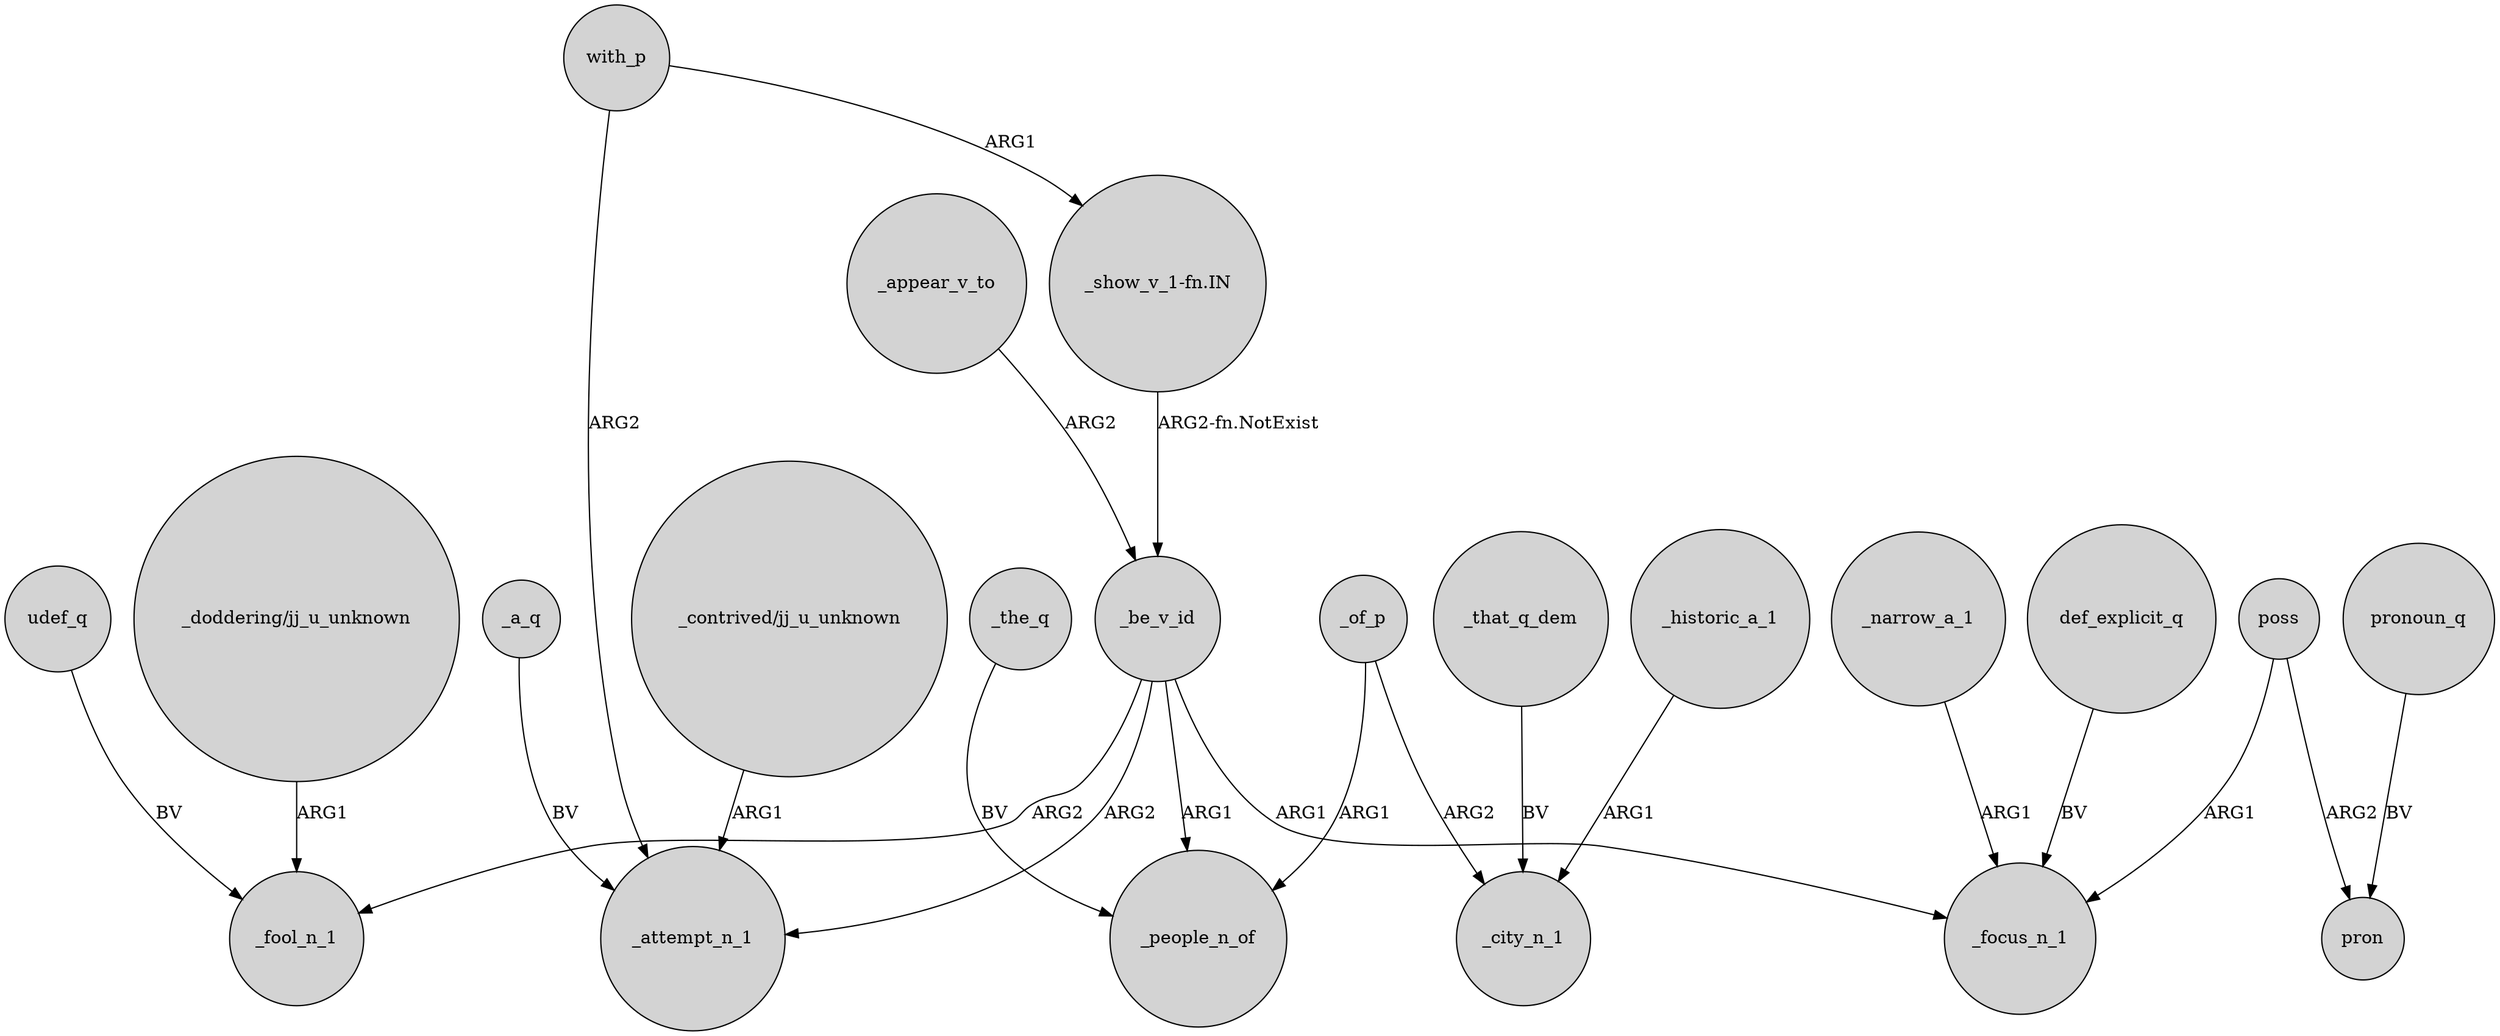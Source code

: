 digraph {
	node [shape=circle style=filled]
	"_doddering/jj_u_unknown" -> _fool_n_1 [label=ARG1]
	_be_v_id -> _attempt_n_1 [label=ARG2]
	poss -> pron [label=ARG2]
	_be_v_id -> _fool_n_1 [label=ARG2]
	_be_v_id -> _people_n_of [label=ARG1]
	_narrow_a_1 -> _focus_n_1 [label=ARG1]
	_that_q_dem -> _city_n_1 [label=BV]
	poss -> _focus_n_1 [label=ARG1]
	_a_q -> _attempt_n_1 [label=BV]
	def_explicit_q -> _focus_n_1 [label=BV]
	_of_p -> _city_n_1 [label=ARG2]
	"_show_v_1-fn.IN" -> _be_v_id [label="ARG2-fn.NotExist"]
	_historic_a_1 -> _city_n_1 [label=ARG1]
	pronoun_q -> pron [label=BV]
	with_p -> _attempt_n_1 [label=ARG2]
	_be_v_id -> _focus_n_1 [label=ARG1]
	with_p -> "_show_v_1-fn.IN" [label=ARG1]
	_of_p -> _people_n_of [label=ARG1]
	_appear_v_to -> _be_v_id [label=ARG2]
	"_contrived/jj_u_unknown" -> _attempt_n_1 [label=ARG1]
	udef_q -> _fool_n_1 [label=BV]
	_the_q -> _people_n_of [label=BV]
}
